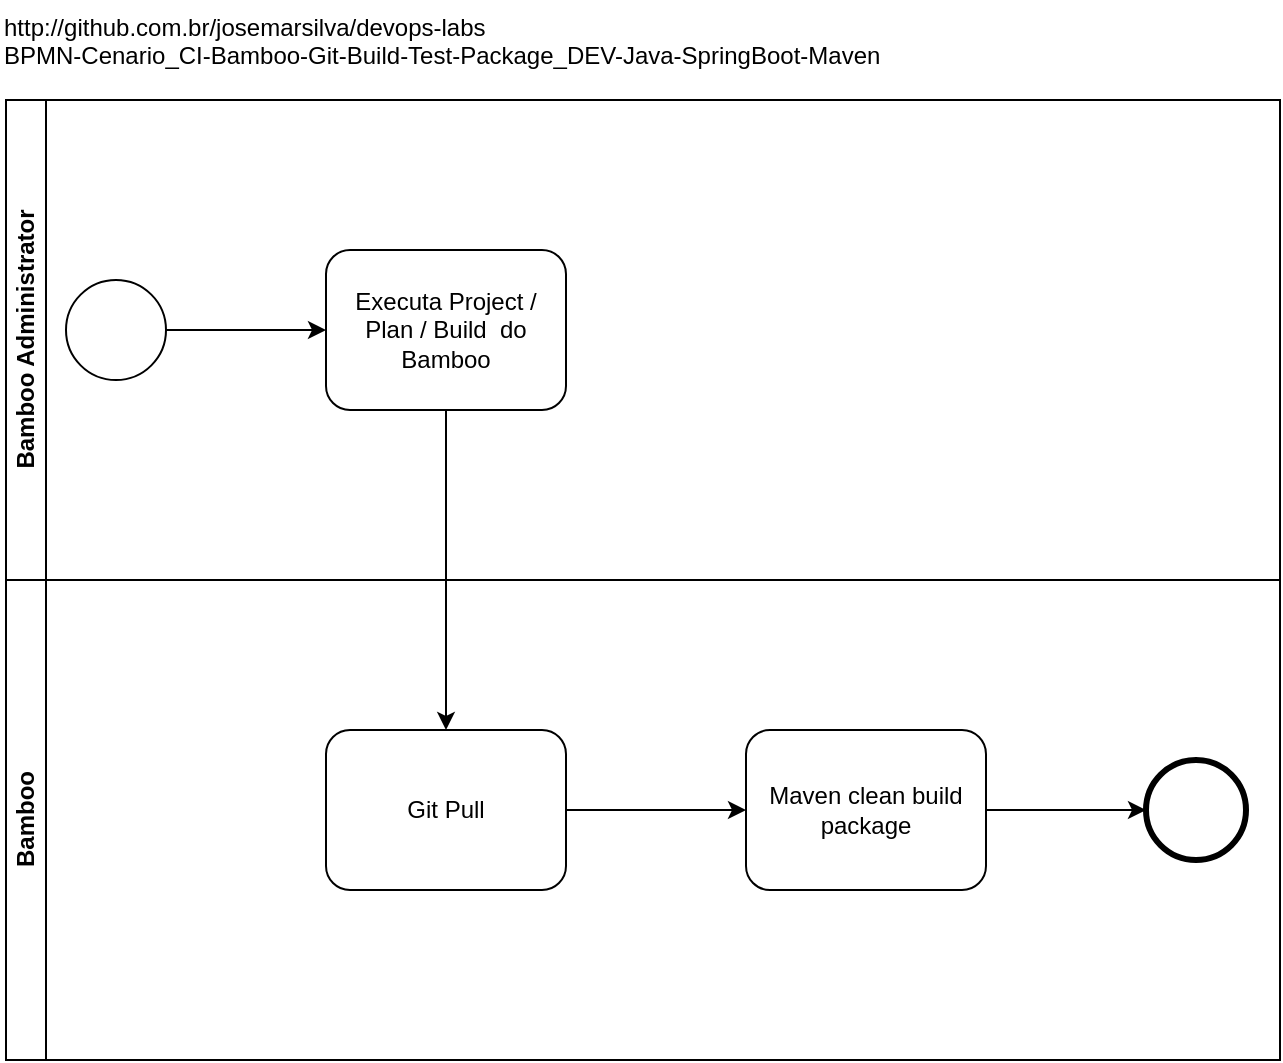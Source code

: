 <mxfile version="12.6.1" type="device"><diagram id="5NeZ63Qd66gIMU1FEMey" name="Página-1"><mxGraphModel dx="868" dy="534" grid="1" gridSize="10" guides="1" tooltips="1" connect="1" arrows="1" fold="1" page="1" pageScale="1" pageWidth="827" pageHeight="1169" math="0" shadow="0"><root><mxCell id="0"/><mxCell id="1" parent="0"/><mxCell id="QgqVYCvx7v4dcO-PnhBK-2" value="Bamboo Administrator" style="swimlane;html=1;horizontal=0;startSize=20;" parent="1" vertex="1"><mxGeometry x="3" y="60" width="637" height="240" as="geometry"/></mxCell><mxCell id="QgqVYCvx7v4dcO-PnhBK-5" value="" style="edgeStyle=orthogonalEdgeStyle;rounded=0;orthogonalLoop=1;jettySize=auto;html=1;entryX=0;entryY=0.5;entryDx=0;entryDy=0;" parent="QgqVYCvx7v4dcO-PnhBK-2" source="QgqVYCvx7v4dcO-PnhBK-3" target="OLhIjut3MR7rtpvBqboD-2" edge="1"><mxGeometry relative="1" as="geometry"><mxPoint x="160" y="115" as="targetPoint"/></mxGeometry></mxCell><mxCell id="QgqVYCvx7v4dcO-PnhBK-3" value="" style="shape=mxgraph.bpmn.shape;html=1;verticalLabelPosition=bottom;labelBackgroundColor=#ffffff;verticalAlign=top;align=center;perimeter=ellipsePerimeter;outlineConnect=0;outline=standard;symbol=general;" parent="QgqVYCvx7v4dcO-PnhBK-2" vertex="1"><mxGeometry x="30" y="90" width="50" height="50" as="geometry"/></mxCell><mxCell id="OLhIjut3MR7rtpvBqboD-2" value="Executa Project / Plan / Build&amp;nbsp; do Bamboo" style="shape=ext;rounded=1;html=1;whiteSpace=wrap;" parent="QgqVYCvx7v4dcO-PnhBK-2" vertex="1"><mxGeometry x="160" y="75" width="120" height="80" as="geometry"/></mxCell><mxCell id="OLhIjut3MR7rtpvBqboD-1" value="&lt;div style=&quot;text-align: left&quot;&gt;http://github.com.br/josemarsilva/devops-labs&lt;/div&gt;BPMN-Cenario_CI-Bamboo-Git-Build-Test-Package_DEV-Java-SpringBoot-Maven" style="text;html=1;resizable=0;autosize=1;align=left;verticalAlign=top;points=[];fillColor=none;strokeColor=none;rounded=0;" parent="1" vertex="1"><mxGeometry y="10" width="450" height="30" as="geometry"/></mxCell><mxCell id="OLhIjut3MR7rtpvBqboD-3" value="Bamboo" style="swimlane;html=1;horizontal=0;startSize=20;" parent="1" vertex="1"><mxGeometry x="3" y="300" width="637" height="240" as="geometry"/></mxCell><mxCell id="OLhIjut3MR7rtpvBqboD-6" value="Git Pull" style="shape=ext;rounded=1;html=1;whiteSpace=wrap;" parent="OLhIjut3MR7rtpvBqboD-3" vertex="1"><mxGeometry x="160" y="75" width="120" height="80" as="geometry"/></mxCell><mxCell id="OLhIjut3MR7rtpvBqboD-12" value="" style="edgeStyle=orthogonalEdgeStyle;rounded=0;orthogonalLoop=1;jettySize=auto;html=1;exitX=1;exitY=0.5;exitDx=0;exitDy=0;" parent="OLhIjut3MR7rtpvBqboD-3" source="OLhIjut3MR7rtpvBqboD-6" target="OLhIjut3MR7rtpvBqboD-11" edge="1"><mxGeometry relative="1" as="geometry"><mxPoint x="480" y="115" as="sourcePoint"/></mxGeometry></mxCell><mxCell id="OLhIjut3MR7rtpvBqboD-11" value="Maven clean build package" style="shape=ext;rounded=1;html=1;whiteSpace=wrap;" parent="OLhIjut3MR7rtpvBqboD-3" vertex="1"><mxGeometry x="370" y="75" width="120" height="80" as="geometry"/></mxCell><mxCell id="OLhIjut3MR7rtpvBqboD-7" style="edgeStyle=orthogonalEdgeStyle;rounded=0;orthogonalLoop=1;jettySize=auto;html=1;" parent="1" source="OLhIjut3MR7rtpvBqboD-2" target="OLhIjut3MR7rtpvBqboD-6" edge="1"><mxGeometry relative="1" as="geometry"/></mxCell><mxCell id="OLhIjut3MR7rtpvBqboD-13" value="" style="shape=mxgraph.bpmn.shape;html=1;verticalLabelPosition=bottom;labelBackgroundColor=#ffffff;verticalAlign=top;align=center;perimeter=ellipsePerimeter;outlineConnect=0;outline=end;symbol=general;" parent="1" vertex="1"><mxGeometry x="573" y="390" width="50" height="50" as="geometry"/></mxCell><mxCell id="OLhIjut3MR7rtpvBqboD-15" value="" style="edgeStyle=orthogonalEdgeStyle;rounded=0;orthogonalLoop=1;jettySize=auto;html=1;entryX=0;entryY=0.5;entryDx=0;entryDy=0;" parent="1" source="OLhIjut3MR7rtpvBqboD-11" target="OLhIjut3MR7rtpvBqboD-13" edge="1"><mxGeometry relative="1" as="geometry"><mxPoint x="573" y="415" as="targetPoint"/></mxGeometry></mxCell></root></mxGraphModel></diagram></mxfile>